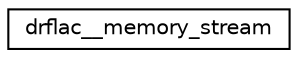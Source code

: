 digraph "Graphical Class Hierarchy"
{
 // LATEX_PDF_SIZE
  edge [fontname="Helvetica",fontsize="10",labelfontname="Helvetica",labelfontsize="10"];
  node [fontname="Helvetica",fontsize="10",shape=record];
  rankdir="LR";
  Node0 [label="drflac__memory_stream",height=0.2,width=0.4,color="black", fillcolor="white", style="filled",URL="$structdrflac____memory__stream.html",tooltip=" "];
}
